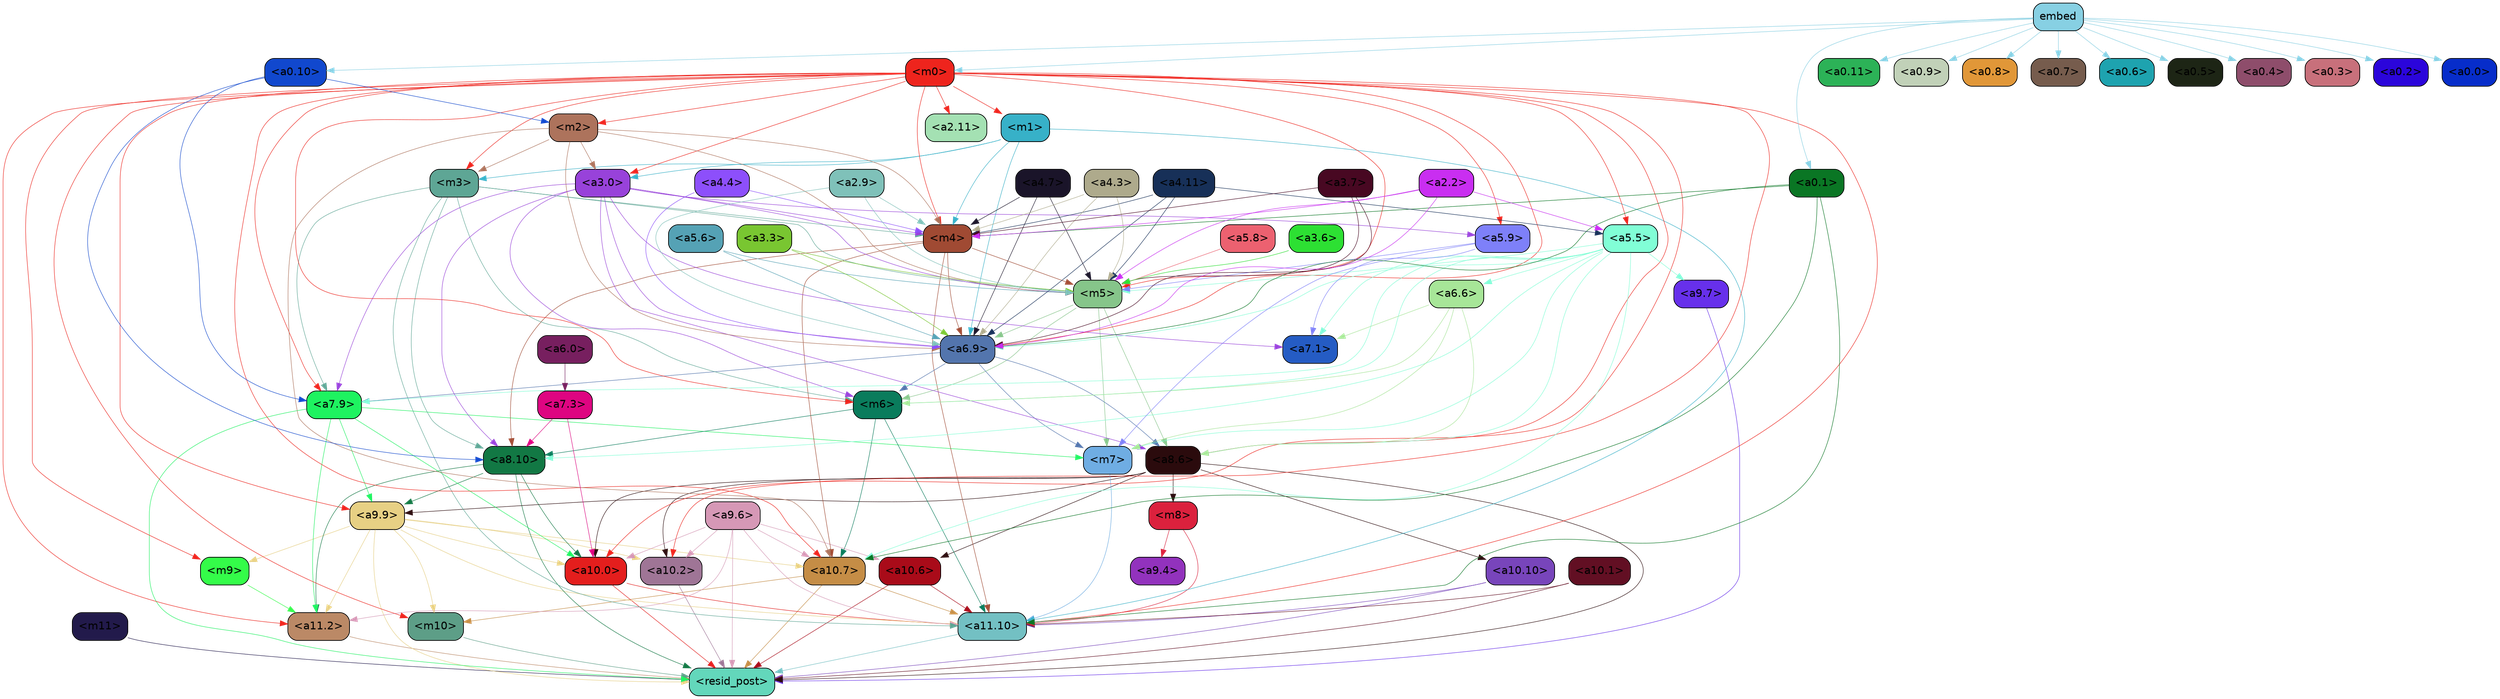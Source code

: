 strict digraph "" {
	graph [bgcolor=transparent,
		layout=dot,
		overlap=false,
		splines=true
	];
	"<m11>"	[color=black,
		fillcolor="#221a4b",
		fontname=Helvetica,
		shape=box,
		style="filled, rounded"];
	"<resid_post>"	[color=black,
		fillcolor="#63d7bb",
		fontname=Helvetica,
		shape=box,
		style="filled, rounded"];
	"<m11>" -> "<resid_post>"	[color="#221a4b",
		penwidth=0.6];
	"<a11.10>"	[color=black,
		fillcolor="#73c0c3",
		fontname=Helvetica,
		shape=box,
		style="filled, rounded"];
	"<a11.10>" -> "<resid_post>"	[color="#73c0c3",
		penwidth=0.6];
	"<a11.2>"	[color=black,
		fillcolor="#bb8966",
		fontname=Helvetica,
		shape=box,
		style="filled, rounded"];
	"<a11.2>" -> "<resid_post>"	[color="#bb8966",
		penwidth=0.6];
	"<m10>"	[color=black,
		fillcolor="#5d9e87",
		fontname=Helvetica,
		shape=box,
		style="filled, rounded"];
	"<m10>" -> "<resid_post>"	[color="#5d9e87",
		penwidth=0.6];
	"<a10.10>"	[color=black,
		fillcolor="#7845bb",
		fontname=Helvetica,
		shape=box,
		style="filled, rounded"];
	"<a10.10>" -> "<resid_post>"	[color="#7845bb",
		penwidth=0.6];
	"<a10.10>" -> "<a11.10>"	[color="#7845bb",
		penwidth=0.6];
	"<a10.7>"	[color=black,
		fillcolor="#c58d46",
		fontname=Helvetica,
		shape=box,
		style="filled, rounded"];
	"<a10.7>" -> "<resid_post>"	[color="#c58d46",
		penwidth=0.6];
	"<a10.7>" -> "<a11.10>"	[color="#c58d46",
		penwidth=0.6];
	"<a10.7>" -> "<m10>"	[color="#c58d46",
		penwidth=0.6];
	"<a10.6>"	[color=black,
		fillcolor="#a90b19",
		fontname=Helvetica,
		shape=box,
		style="filled, rounded"];
	"<a10.6>" -> "<resid_post>"	[color="#a90b19",
		penwidth=0.6];
	"<a10.6>" -> "<a11.10>"	[color="#a90b19",
		penwidth=0.6];
	"<a10.2>"	[color=black,
		fillcolor="#9f7596",
		fontname=Helvetica,
		shape=box,
		style="filled, rounded"];
	"<a10.2>" -> "<resid_post>"	[color="#9f7596",
		penwidth=0.6];
	"<a10.1>"	[color=black,
		fillcolor="#620f23",
		fontname=Helvetica,
		shape=box,
		style="filled, rounded"];
	"<a10.1>" -> "<resid_post>"	[color="#620f23",
		penwidth=0.6];
	"<a10.1>" -> "<a11.10>"	[color="#620f23",
		penwidth=0.6];
	"<a10.0>"	[color=black,
		fillcolor="#e41e1d",
		fontname=Helvetica,
		shape=box,
		style="filled, rounded"];
	"<a10.0>" -> "<resid_post>"	[color="#e41e1d",
		penwidth=0.6];
	"<a10.0>" -> "<a11.10>"	[color="#e41e1d",
		penwidth=0.6];
	"<a9.9>"	[color=black,
		fillcolor="#e7d084",
		fontname=Helvetica,
		shape=box,
		style="filled, rounded"];
	"<a9.9>" -> "<resid_post>"	[color="#e7d084",
		penwidth=0.6];
	"<a9.9>" -> "<a11.10>"	[color="#e7d084",
		penwidth=0.6];
	"<a9.9>" -> "<a11.2>"	[color="#e7d084",
		penwidth=0.6];
	"<a9.9>" -> "<m10>"	[color="#e7d084",
		penwidth=0.6];
	"<a9.9>" -> "<a10.7>"	[color="#e7d084",
		penwidth=0.6];
	"<a9.9>" -> "<a10.2>"	[color="#e7d084",
		penwidth=0.6];
	"<a9.9>" -> "<a10.0>"	[color="#e7d084",
		penwidth=0.6];
	"<m9>"	[color=black,
		fillcolor="#34fc49",
		fontname=Helvetica,
		shape=box,
		style="filled, rounded"];
	"<a9.9>" -> "<m9>"	[color="#e7d084",
		penwidth=0.6];
	"<a9.7>"	[color=black,
		fillcolor="#6730eb",
		fontname=Helvetica,
		shape=box,
		style="filled, rounded"];
	"<a9.7>" -> "<resid_post>"	[color="#6730eb",
		penwidth=0.6];
	"<a9.6>"	[color=black,
		fillcolor="#d698b6",
		fontname=Helvetica,
		shape=box,
		style="filled, rounded"];
	"<a9.6>" -> "<resid_post>"	[color="#d698b6",
		penwidth=0.6];
	"<a9.6>" -> "<a11.10>"	[color="#d698b6",
		penwidth=0.6];
	"<a9.6>" -> "<a11.2>"	[color="#d698b6",
		penwidth=0.6];
	"<a9.6>" -> "<a10.7>"	[color="#d698b6",
		penwidth=0.6];
	"<a9.6>" -> "<a10.6>"	[color="#d698b6",
		penwidth=0.6];
	"<a9.6>" -> "<a10.2>"	[color="#d698b6",
		penwidth=0.6];
	"<a9.6>" -> "<a10.0>"	[color="#d698b6",
		penwidth=0.6];
	"<a8.10>"	[color=black,
		fillcolor="#127844",
		fontname=Helvetica,
		shape=box,
		style="filled, rounded"];
	"<a8.10>" -> "<resid_post>"	[color="#127844",
		penwidth=0.6];
	"<a8.10>" -> "<a11.2>"	[color="#127844",
		penwidth=0.6];
	"<a8.10>" -> "<a10.0>"	[color="#127844",
		penwidth=0.6];
	"<a8.10>" -> "<a9.9>"	[color="#127844",
		penwidth=0.6];
	"<a8.6>"	[color=black,
		fillcolor="#2b0b0d",
		fontname=Helvetica,
		shape=box,
		style="filled, rounded"];
	"<a8.6>" -> "<resid_post>"	[color="#2b0b0d",
		penwidth=0.6];
	"<a8.6>" -> "<a10.10>"	[color="#2b0b0d",
		penwidth=0.6];
	"<a8.6>" -> "<a10.6>"	[color="#2b0b0d",
		penwidth=0.6];
	"<a8.6>" -> "<a10.2>"	[color="#2b0b0d",
		penwidth=0.6];
	"<a8.6>" -> "<a10.0>"	[color="#2b0b0d",
		penwidth=0.6];
	"<a8.6>" -> "<a9.9>"	[color="#2b0b0d",
		penwidth=0.6];
	"<m8>"	[color=black,
		fillcolor="#db213d",
		fontname=Helvetica,
		shape=box,
		style="filled, rounded"];
	"<a8.6>" -> "<m8>"	[color="#2b0b0d",
		penwidth=0.6];
	"<a7.9>"	[color=black,
		fillcolor="#1ef360",
		fontname=Helvetica,
		shape=box,
		style="filled, rounded"];
	"<a7.9>" -> "<resid_post>"	[color="#1ef360",
		penwidth=0.6];
	"<a7.9>" -> "<a11.2>"	[color="#1ef360",
		penwidth=0.6];
	"<a7.9>" -> "<a10.0>"	[color="#1ef360",
		penwidth=0.6];
	"<a7.9>" -> "<a9.9>"	[color="#1ef360",
		penwidth=0.6];
	"<m7>"	[color=black,
		fillcolor="#6fade3",
		fontname=Helvetica,
		shape=box,
		style="filled, rounded"];
	"<a7.9>" -> "<m7>"	[color="#1ef360",
		penwidth=0.6];
	"<m9>" -> "<a11.2>"	[color="#34fc49",
		penwidth=0.6];
	"<m8>" -> "<a11.10>"	[color="#db213d",
		penwidth=0.6];
	"<a9.4>"	[color=black,
		fillcolor="#9232bd",
		fontname=Helvetica,
		shape=box,
		style="filled, rounded"];
	"<m8>" -> "<a9.4>"	[color="#db213d",
		penwidth=0.6];
	"<m7>" -> "<a11.10>"	[color="#6fade3",
		penwidth=0.6];
	"<m6>"	[color=black,
		fillcolor="#0a7c5c",
		fontname=Helvetica,
		shape=box,
		style="filled, rounded"];
	"<m6>" -> "<a11.10>"	[color="#0a7c5c",
		penwidth=0.6];
	"<m6>" -> "<a10.7>"	[color="#0a7c5c",
		penwidth=0.6];
	"<m6>" -> "<a8.10>"	[color="#0a7c5c",
		penwidth=0.6];
	"<m4>"	[color=black,
		fillcolor="#a04a33",
		fontname=Helvetica,
		shape=box,
		style="filled, rounded"];
	"<m4>" -> "<a11.10>"	[color="#a04a33",
		penwidth=0.6];
	"<m4>" -> "<a10.7>"	[color="#a04a33",
		penwidth=0.6];
	"<m4>" -> "<a8.10>"	[color="#a04a33",
		penwidth=0.6];
	"<m5>"	[color=black,
		fillcolor="#86c58a",
		fontname=Helvetica,
		shape=box,
		style="filled, rounded"];
	"<m4>" -> "<m5>"	[color="#a04a33",
		penwidth=0.6];
	"<a6.9>"	[color=black,
		fillcolor="#5375ad",
		fontname=Helvetica,
		shape=box,
		style="filled, rounded"];
	"<m4>" -> "<a6.9>"	[color="#a04a33",
		penwidth=0.6];
	"<m3>"	[color=black,
		fillcolor="#5ea695",
		fontname=Helvetica,
		shape=box,
		style="filled, rounded"];
	"<m3>" -> "<a11.10>"	[color="#5ea695",
		penwidth=0.6];
	"<m3>" -> "<a8.10>"	[color="#5ea695",
		penwidth=0.6];
	"<m3>" -> "<a7.9>"	[color="#5ea695",
		penwidth=0.6];
	"<m3>" -> "<m6>"	[color="#5ea695",
		penwidth=0.6];
	"<m3>" -> "<m4>"	[color="#5ea695",
		penwidth=0.6];
	"<m3>" -> "<m5>"	[color="#5ea695",
		penwidth=0.6];
	"<m1>"	[color=black,
		fillcolor="#37b1c8",
		fontname=Helvetica,
		shape=box,
		style="filled, rounded"];
	"<m1>" -> "<a11.10>"	[color="#37b1c8",
		penwidth=0.6];
	"<m1>" -> "<m4>"	[color="#37b1c8",
		penwidth=0.6];
	"<m1>" -> "<m3>"	[color="#37b1c8",
		penwidth=0.6];
	"<a3.0>"	[color=black,
		fillcolor="#9842da",
		fontname=Helvetica,
		shape=box,
		style="filled, rounded"];
	"<m1>" -> "<a3.0>"	[color="#37b1c8",
		penwidth=0.6];
	"<m1>" -> "<a6.9>"	[color="#37b1c8",
		penwidth=0.6];
	"<m0>"	[color=black,
		fillcolor="#ee241d",
		fontname=Helvetica,
		shape=box,
		style="filled, rounded"];
	"<m0>" -> "<a11.10>"	[color="#ee241d",
		penwidth=0.6];
	"<m0>" -> "<a11.2>"	[color="#ee241d",
		penwidth=0.6];
	"<m0>" -> "<m10>"	[color="#ee241d",
		penwidth=0.6];
	"<m0>" -> "<a10.7>"	[color="#ee241d",
		penwidth=0.6];
	"<m0>" -> "<a10.2>"	[color="#ee241d",
		penwidth=0.6];
	"<m0>" -> "<a10.0>"	[color="#ee241d",
		penwidth=0.6];
	"<m0>" -> "<a9.9>"	[color="#ee241d",
		penwidth=0.6];
	"<m0>" -> "<a8.6>"	[color="#ee241d",
		penwidth=0.6];
	"<m0>" -> "<a7.9>"	[color="#ee241d",
		penwidth=0.6];
	"<m0>" -> "<m9>"	[color="#ee241d",
		penwidth=0.6];
	"<m0>" -> "<m6>"	[color="#ee241d",
		penwidth=0.6];
	"<m0>" -> "<m4>"	[color="#ee241d",
		penwidth=0.6];
	"<m0>" -> "<m3>"	[color="#ee241d",
		penwidth=0.6];
	"<m0>" -> "<m1>"	[color="#ee241d",
		penwidth=0.6];
	"<a5.5>"	[color=black,
		fillcolor="#81fed6",
		fontname=Helvetica,
		shape=box,
		style="filled, rounded"];
	"<m0>" -> "<a5.5>"	[color="#ee241d",
		penwidth=0.6];
	"<m2>"	[color=black,
		fillcolor="#ad735c",
		fontname=Helvetica,
		shape=box,
		style="filled, rounded"];
	"<m0>" -> "<m2>"	[color="#ee241d",
		penwidth=0.6];
	"<m0>" -> "<a3.0>"	[color="#ee241d",
		penwidth=0.6];
	"<m0>" -> "<m5>"	[color="#ee241d",
		penwidth=0.6];
	"<m0>" -> "<a6.9>"	[color="#ee241d",
		penwidth=0.6];
	"<a5.9>"	[color=black,
		fillcolor="#7e80f9",
		fontname=Helvetica,
		shape=box,
		style="filled, rounded"];
	"<m0>" -> "<a5.9>"	[color="#ee241d",
		penwidth=0.6];
	"<a2.11>"	[color=black,
		fillcolor="#a4e1b3",
		fontname=Helvetica,
		shape=box,
		style="filled, rounded"];
	"<m0>" -> "<a2.11>"	[color="#ee241d",
		penwidth=0.6];
	"<a0.1>"	[color=black,
		fillcolor="#0a7624",
		fontname=Helvetica,
		shape=box,
		style="filled, rounded"];
	"<a0.1>" -> "<a11.10>"	[color="#0a7624",
		penwidth=0.6];
	"<a0.1>" -> "<a10.7>"	[color="#0a7624",
		penwidth=0.6];
	"<a0.1>" -> "<m4>"	[color="#0a7624",
		penwidth=0.6];
	"<a0.1>" -> "<a6.9>"	[color="#0a7624",
		penwidth=0.6];
	"<a7.3>"	[color=black,
		fillcolor="#de0581",
		fontname=Helvetica,
		shape=box,
		style="filled, rounded"];
	"<a7.3>" -> "<a10.0>"	[color="#de0581",
		penwidth=0.6];
	"<a7.3>" -> "<a8.10>"	[color="#de0581",
		penwidth=0.6];
	"<a5.5>" -> "<a10.7>"	[color="#81fed6",
		penwidth=0.6];
	"<a5.5>" -> "<a9.7>"	[color="#81fed6",
		penwidth=0.6];
	"<a5.5>" -> "<a8.10>"	[color="#81fed6",
		penwidth=0.6];
	"<a5.5>" -> "<a8.6>"	[color="#81fed6",
		penwidth=0.6];
	"<a5.5>" -> "<a7.9>"	[color="#81fed6",
		penwidth=0.6];
	"<a5.5>" -> "<m7>"	[color="#81fed6",
		penwidth=0.6];
	"<a5.5>" -> "<m6>"	[color="#81fed6",
		penwidth=0.6];
	"<a6.6>"	[color=black,
		fillcolor="#a7e698",
		fontname=Helvetica,
		shape=box,
		style="filled, rounded"];
	"<a5.5>" -> "<a6.6>"	[color="#81fed6",
		penwidth=0.6];
	"<a5.5>" -> "<m5>"	[color="#81fed6",
		penwidth=0.6];
	"<a5.5>" -> "<a6.9>"	[color="#81fed6",
		penwidth=0.6];
	"<a7.1>"	[color=black,
		fillcolor="#255cc4",
		fontname=Helvetica,
		shape=box,
		style="filled, rounded"];
	"<a5.5>" -> "<a7.1>"	[color="#81fed6",
		penwidth=0.6];
	"<m2>" -> "<a10.7>"	[color="#ad735c",
		penwidth=0.6];
	"<m2>" -> "<m4>"	[color="#ad735c",
		penwidth=0.6];
	"<m2>" -> "<m3>"	[color="#ad735c",
		penwidth=0.6];
	"<m2>" -> "<a3.0>"	[color="#ad735c",
		penwidth=0.6];
	"<m2>" -> "<m5>"	[color="#ad735c",
		penwidth=0.6];
	"<m2>" -> "<a6.9>"	[color="#ad735c",
		penwidth=0.6];
	"<a3.0>" -> "<a8.10>"	[color="#9842da",
		penwidth=0.6];
	"<a3.0>" -> "<a8.6>"	[color="#9842da",
		penwidth=0.6];
	"<a3.0>" -> "<a7.9>"	[color="#9842da",
		penwidth=0.6];
	"<a3.0>" -> "<m6>"	[color="#9842da",
		penwidth=0.6];
	"<a3.0>" -> "<m4>"	[color="#9842da",
		penwidth=0.6];
	"<a3.0>" -> "<m5>"	[color="#9842da",
		penwidth=0.6];
	"<a3.0>" -> "<a6.9>"	[color="#9842da",
		penwidth=0.6];
	"<a3.0>" -> "<a5.9>"	[color="#9842da",
		penwidth=0.6];
	"<a3.0>" -> "<a7.1>"	[color="#9842da",
		penwidth=0.6];
	"<a0.10>"	[color=black,
		fillcolor="#1148ce",
		fontname=Helvetica,
		shape=box,
		style="filled, rounded"];
	"<a0.10>" -> "<a8.10>"	[color="#1148ce",
		penwidth=0.6];
	"<a0.10>" -> "<a7.9>"	[color="#1148ce",
		penwidth=0.6];
	"<a0.10>" -> "<m2>"	[color="#1148ce",
		penwidth=0.6];
	"<a6.6>" -> "<a8.6>"	[color="#a7e698",
		penwidth=0.6];
	"<a6.6>" -> "<m7>"	[color="#a7e698",
		penwidth=0.6];
	"<a6.6>" -> "<m6>"	[color="#a7e698",
		penwidth=0.6];
	"<a6.6>" -> "<a7.1>"	[color="#a7e698",
		penwidth=0.6];
	"<m5>" -> "<a8.6>"	[color="#86c58a",
		penwidth=0.6];
	"<m5>" -> "<m7>"	[color="#86c58a",
		penwidth=0.6];
	"<m5>" -> "<m6>"	[color="#86c58a",
		penwidth=0.6];
	"<m5>" -> "<a6.9>"	[color="#86c58a",
		penwidth=0.6];
	"<a6.9>" -> "<a8.6>"	[color="#5375ad",
		penwidth=0.6];
	"<a6.9>" -> "<a7.9>"	[color="#5375ad",
		penwidth=0.6];
	"<a6.9>" -> "<m7>"	[color="#5375ad",
		penwidth=0.6];
	"<a6.9>" -> "<m6>"	[color="#5375ad",
		penwidth=0.6];
	"<a5.9>" -> "<m7>"	[color="#7e80f9",
		penwidth=0.6];
	"<a5.9>" -> "<m5>"	[color="#7e80f9",
		penwidth=0.6];
	"<a5.9>" -> "<a7.1>"	[color="#7e80f9",
		penwidth=0.6];
	"<a6.0>"	[color=black,
		fillcolor="#771f5f",
		fontname=Helvetica,
		shape=box,
		style="filled, rounded"];
	"<a6.0>" -> "<a7.3>"	[color="#771f5f",
		penwidth=0.6];
	"<a4.4>"	[color=black,
		fillcolor="#8d4ffb",
		fontname=Helvetica,
		shape=box,
		style="filled, rounded"];
	"<a4.4>" -> "<m4>"	[color="#8d4ffb",
		penwidth=0.6];
	"<a4.4>" -> "<a6.9>"	[color="#8d4ffb",
		penwidth=0.6];
	"<a5.6>"	[color=black,
		fillcolor="#55a2b5",
		fontname=Helvetica,
		shape=box,
		style="filled, rounded"];
	"<a5.6>" -> "<m5>"	[color="#55a2b5",
		penwidth=0.6];
	"<a5.6>" -> "<a6.9>"	[color="#55a2b5",
		penwidth=0.6];
	"<a4.11>"	[color=black,
		fillcolor="#173058",
		fontname=Helvetica,
		shape=box,
		style="filled, rounded"];
	"<a4.11>" -> "<m4>"	[color="#173058",
		penwidth=0.6];
	"<a4.11>" -> "<a5.5>"	[color="#173058",
		penwidth=0.6];
	"<a4.11>" -> "<m5>"	[color="#173058",
		penwidth=0.6];
	"<a4.11>" -> "<a6.9>"	[color="#173058",
		penwidth=0.6];
	"<a4.7>"	[color=black,
		fillcolor="#1a1429",
		fontname=Helvetica,
		shape=box,
		style="filled, rounded"];
	"<a4.7>" -> "<m4>"	[color="#1a1429",
		penwidth=0.6];
	"<a4.7>" -> "<m5>"	[color="#1a1429",
		penwidth=0.6];
	"<a4.7>" -> "<a6.9>"	[color="#1a1429",
		penwidth=0.6];
	"<a4.3>"	[color=black,
		fillcolor="#aeaa8c",
		fontname=Helvetica,
		shape=box,
		style="filled, rounded"];
	"<a4.3>" -> "<m4>"	[color="#aeaa8c",
		penwidth=0.6];
	"<a4.3>" -> "<m5>"	[color="#aeaa8c",
		penwidth=0.6];
	"<a4.3>" -> "<a6.9>"	[color="#aeaa8c",
		penwidth=0.6];
	"<a3.7>"	[color=black,
		fillcolor="#480822",
		fontname=Helvetica,
		shape=box,
		style="filled, rounded"];
	"<a3.7>" -> "<m4>"	[color="#480822",
		penwidth=0.6];
	"<a3.7>" -> "<m5>"	[color="#480822",
		penwidth=0.6];
	"<a3.7>" -> "<a6.9>"	[color="#480822",
		penwidth=0.6];
	"<a3.3>"	[color=black,
		fillcolor="#79c631",
		fontname=Helvetica,
		shape=box,
		style="filled, rounded"];
	"<a3.3>" -> "<m5>"	[color="#79c631",
		penwidth=0.6];
	"<a3.3>" -> "<a6.9>"	[color="#79c631",
		penwidth=0.6];
	"<a2.9>"	[color=black,
		fillcolor="#7fc1b9",
		fontname=Helvetica,
		shape=box,
		style="filled, rounded"];
	"<a2.9>" -> "<m4>"	[color="#7fc1b9",
		penwidth=0.6];
	"<a2.9>" -> "<m5>"	[color="#7fc1b9",
		penwidth=0.6];
	"<a2.9>" -> "<a6.9>"	[color="#7fc1b9",
		penwidth=0.6];
	"<a2.2>"	[color=black,
		fillcolor="#c92ef1",
		fontname=Helvetica,
		shape=box,
		style="filled, rounded"];
	"<a2.2>" -> "<m4>"	[color="#c92ef1",
		penwidth=0.6];
	"<a2.2>" -> "<a5.5>"	[color="#c92ef1",
		penwidth=0.6];
	"<a2.2>" -> "<m5>"	[color="#c92ef1",
		penwidth=0.6];
	"<a2.2>" -> "<a6.9>"	[color="#c92ef1",
		penwidth=0.6];
	"<a5.8>"	[color=black,
		fillcolor="#ec6170",
		fontname=Helvetica,
		shape=box,
		style="filled, rounded"];
	"<a5.8>" -> "<m5>"	[color="#ec6170",
		penwidth=0.6];
	"<a3.6>"	[color=black,
		fillcolor="#2de033",
		fontname=Helvetica,
		shape=box,
		style="filled, rounded"];
	"<a3.6>" -> "<m5>"	[color="#2de033",
		penwidth=0.6];
	embed	[color=black,
		fillcolor="#87d0e3",
		fontname=Helvetica,
		shape=box,
		style="filled, rounded"];
	embed -> "<m0>"	[color="#87d0e3",
		penwidth=0.6];
	embed -> "<a0.1>"	[color="#87d0e3",
		penwidth=0.6];
	embed -> "<a0.10>"	[color="#87d0e3",
		penwidth=0.6];
	"<a0.11>"	[color=black,
		fillcolor="#2cb257",
		fontname=Helvetica,
		shape=box,
		style="filled, rounded"];
	embed -> "<a0.11>"	[color="#87d0e3",
		penwidth=0.6];
	"<a0.9>"	[color=black,
		fillcolor="#c1d1b8",
		fontname=Helvetica,
		shape=box,
		style="filled, rounded"];
	embed -> "<a0.9>"	[color="#87d0e3",
		penwidth=0.6];
	"<a0.8>"	[color=black,
		fillcolor="#e19738",
		fontname=Helvetica,
		shape=box,
		style="filled, rounded"];
	embed -> "<a0.8>"	[color="#87d0e3",
		penwidth=0.6];
	"<a0.7>"	[color=black,
		fillcolor="#765c4d",
		fontname=Helvetica,
		shape=box,
		style="filled, rounded"];
	embed -> "<a0.7>"	[color="#87d0e3",
		penwidth=0.6];
	"<a0.6>"	[color=black,
		fillcolor="#1ea3af",
		fontname=Helvetica,
		shape=box,
		style="filled, rounded"];
	embed -> "<a0.6>"	[color="#87d0e3",
		penwidth=0.6];
	"<a0.5>"	[color=black,
		fillcolor="#1d2515",
		fontname=Helvetica,
		shape=box,
		style="filled, rounded"];
	embed -> "<a0.5>"	[color="#87d0e3",
		penwidth=0.6];
	"<a0.4>"	[color=black,
		fillcolor="#8e4d6b",
		fontname=Helvetica,
		shape=box,
		style="filled, rounded"];
	embed -> "<a0.4>"	[color="#87d0e3",
		penwidth=0.6];
	"<a0.3>"	[color=black,
		fillcolor="#c8707b",
		fontname=Helvetica,
		shape=box,
		style="filled, rounded"];
	embed -> "<a0.3>"	[color="#87d0e3",
		penwidth=0.6];
	"<a0.2>"	[color=black,
		fillcolor="#2b05db",
		fontname=Helvetica,
		shape=box,
		style="filled, rounded"];
	embed -> "<a0.2>"	[color="#87d0e3",
		penwidth=0.6];
	"<a0.0>"	[color=black,
		fillcolor="#072dca",
		fontname=Helvetica,
		shape=box,
		style="filled, rounded"];
	embed -> "<a0.0>"	[color="#87d0e3",
		penwidth=0.6];
}
